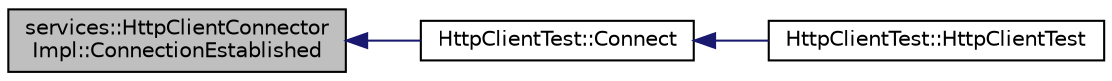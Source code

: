 digraph "services::HttpClientConnectorImpl::ConnectionEstablished"
{
 // INTERACTIVE_SVG=YES
  edge [fontname="Helvetica",fontsize="10",labelfontname="Helvetica",labelfontsize="10"];
  node [fontname="Helvetica",fontsize="10",shape=record];
  rankdir="LR";
  Node9 [label="services::HttpClientConnector\lImpl::ConnectionEstablished",height=0.2,width=0.4,color="black", fillcolor="grey75", style="filled", fontcolor="black"];
  Node9 -> Node10 [dir="back",color="midnightblue",fontsize="10",style="solid",fontname="Helvetica"];
  Node10 [label="HttpClientTest::Connect",height=0.2,width=0.4,color="black", fillcolor="white", style="filled",URL="$de/d64/class_http_client_test.html#a8ccf0a4bb57b88f753942a4deb63607e"];
  Node10 -> Node11 [dir="back",color="midnightblue",fontsize="10",style="solid",fontname="Helvetica"];
  Node11 [label="HttpClientTest::HttpClientTest",height=0.2,width=0.4,color="black", fillcolor="white", style="filled",URL="$de/d64/class_http_client_test.html#a7927391617d96e6c2a759930e498d5c3"];
}
